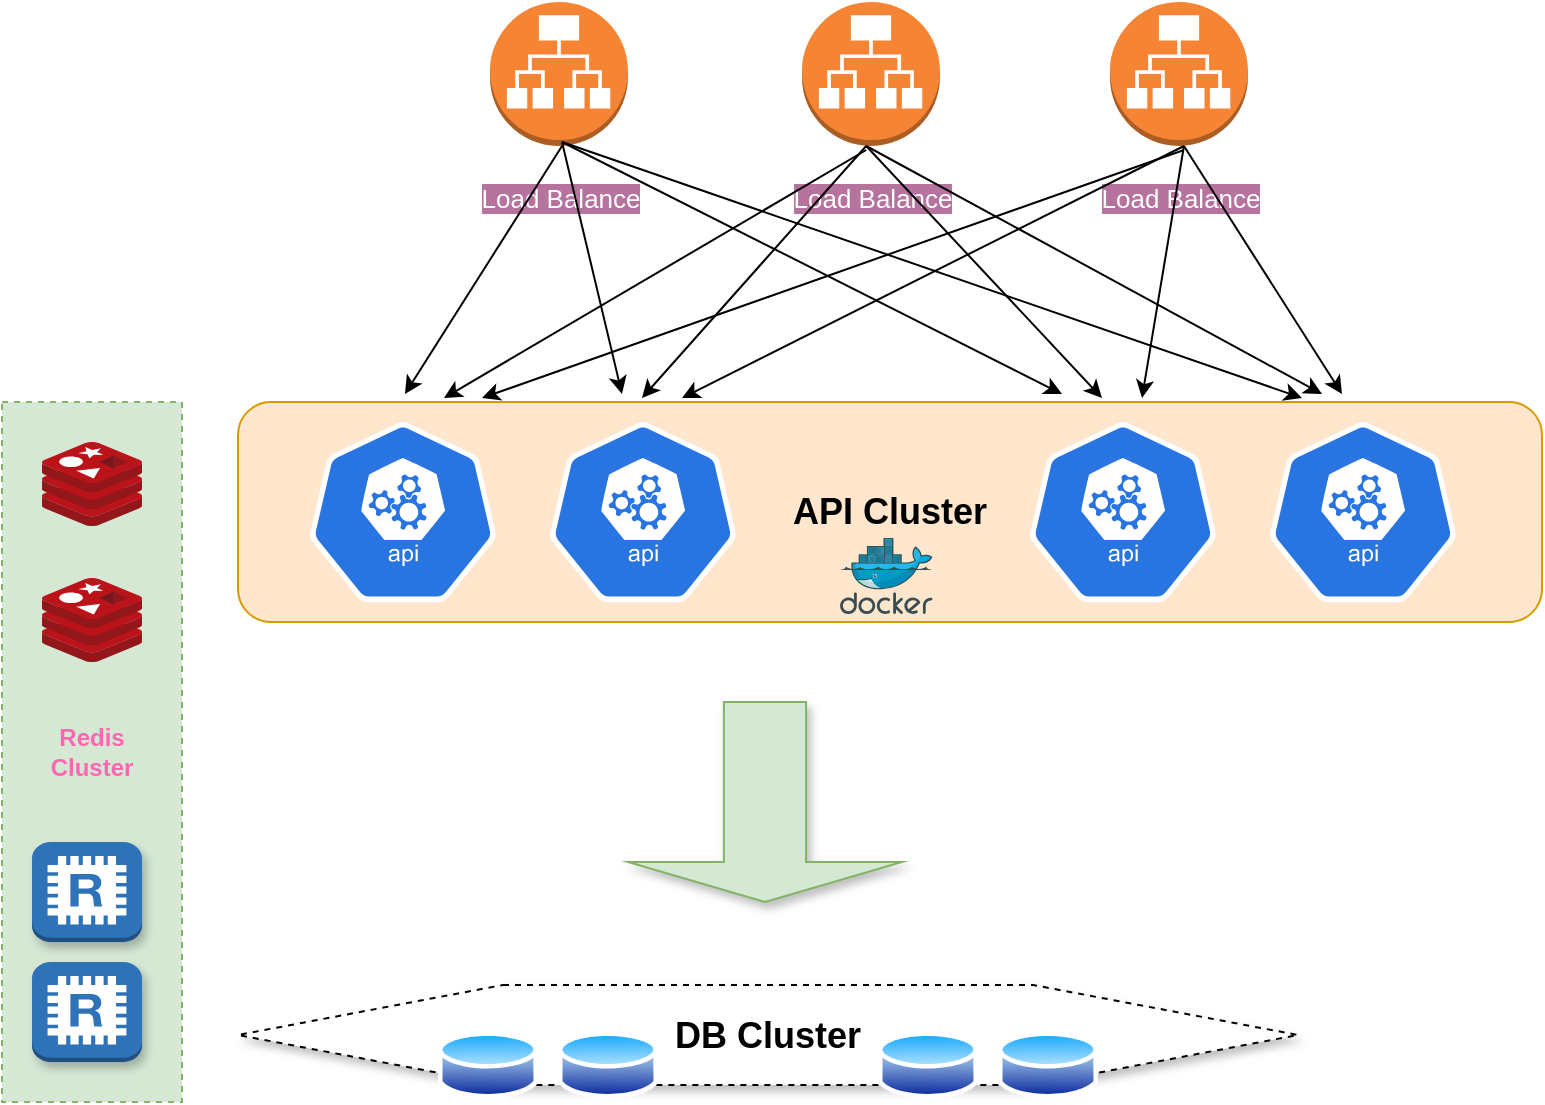 <mxfile version="12.9.14" type="github"><diagram id="LpMn-EvCyoszVaJh1K58" name="第 1 页"><mxGraphModel dx="2646" dy="1130" grid="1" gridSize="10" guides="1" tooltips="1" connect="1" arrows="1" fold="1" page="1" pageScale="1" pageWidth="827" pageHeight="1169" math="0" shadow="0"><root><mxCell id="0"/><mxCell id="1" parent="0"/><mxCell id="JfeXvmhw4_hOKBL46dwo-2" value="&lt;pre&gt;&lt;span style=&quot;font-family: &amp;#34;arial&amp;#34; ; font-size: 13px ; font-weight: 400 ; background-color: rgb(181 , 115 , 157)&quot;&gt;&lt;font color=&quot;#ffffff&quot;&gt;Load Balance&lt;/font&gt;&lt;/span&gt;&lt;/pre&gt;" style="outlineConnect=0;dashed=0;verticalLabelPosition=bottom;verticalAlign=top;align=center;html=1;shape=mxgraph.aws3.application_load_balancer;fillColor=#F58534;gradientColor=none;" vertex="1" parent="1"><mxGeometry x="-169" y="100" width="69" height="72" as="geometry"/></mxCell><mxCell id="JfeXvmhw4_hOKBL46dwo-3" value="&lt;pre&gt;&lt;span style=&quot;font-family: &amp;#34;arial&amp;#34; ; font-size: 13px ; font-weight: 400 ; background-color: rgb(181 , 115 , 157)&quot;&gt;&lt;font color=&quot;#ffffff&quot;&gt;Load Balance&lt;/font&gt;&lt;/span&gt;&lt;/pre&gt;" style="outlineConnect=0;dashed=0;verticalLabelPosition=bottom;verticalAlign=top;align=center;html=1;shape=mxgraph.aws3.application_load_balancer;fillColor=#F58534;gradientColor=none;" vertex="1" parent="1"><mxGeometry x="-13" y="100" width="69" height="72" as="geometry"/></mxCell><mxCell id="JfeXvmhw4_hOKBL46dwo-4" value="&lt;pre&gt;&lt;span style=&quot;font-family: &amp;#34;arial&amp;#34; ; font-size: 13px ; font-weight: 400 ; background-color: rgb(181 , 115 , 157)&quot;&gt;&lt;font color=&quot;#ffffff&quot;&gt;Load Balance&lt;/font&gt;&lt;/span&gt;&lt;/pre&gt;" style="outlineConnect=0;dashed=0;verticalLabelPosition=bottom;verticalAlign=top;align=center;html=1;shape=mxgraph.aws3.application_load_balancer;fillColor=#F58534;gradientColor=none;" vertex="1" parent="1"><mxGeometry x="141" y="100" width="69" height="72" as="geometry"/></mxCell><mxCell id="JfeXvmhw4_hOKBL46dwo-16" value="&lt;h2&gt;API Cluster&lt;/h2&gt;" style="rounded=1;whiteSpace=wrap;html=1;fillColor=#ffe6cc;strokeColor=#d79b00;align=center;" vertex="1" parent="1"><mxGeometry x="-295" y="300" width="652" height="110" as="geometry"/></mxCell><mxCell id="JfeXvmhw4_hOKBL46dwo-17" value="" style="html=1;dashed=0;whitespace=wrap;fillColor=#2875E2;strokeColor=#ffffff;points=[[0.005,0.63,0],[0.1,0.2,0],[0.9,0.2,0],[0.5,0,0],[0.995,0.63,0],[0.72,0.99,0],[0.5,1,0],[0.28,0.99,0]];shape=mxgraph.kubernetes.icon;prIcon=api" vertex="1" parent="1"><mxGeometry x="-283" y="310" width="141" height="90" as="geometry"/></mxCell><mxCell id="JfeXvmhw4_hOKBL46dwo-18" value="" style="html=1;dashed=0;whitespace=wrap;fillColor=#2875E2;strokeColor=#ffffff;points=[[0.005,0.63,0],[0.1,0.2,0],[0.9,0.2,0],[0.5,0,0],[0.995,0.63,0],[0.72,0.99,0],[0.5,1,0],[0.28,0.99,0]];shape=mxgraph.kubernetes.icon;prIcon=api" vertex="1" parent="1"><mxGeometry x="-163" y="310" width="141" height="90" as="geometry"/></mxCell><mxCell id="JfeXvmhw4_hOKBL46dwo-19" value="" style="html=1;dashed=0;whitespace=wrap;fillColor=#2875E2;strokeColor=#ffffff;points=[[0.005,0.63,0],[0.1,0.2,0],[0.9,0.2,0],[0.5,0,0],[0.995,0.63,0],[0.72,0.99,0],[0.5,1,0],[0.28,0.99,0]];shape=mxgraph.kubernetes.icon;prIcon=api" vertex="1" parent="1"><mxGeometry x="77" y="310" width="141" height="90" as="geometry"/></mxCell><mxCell id="JfeXvmhw4_hOKBL46dwo-20" value="" style="html=1;dashed=0;whitespace=wrap;fillColor=#2875E2;strokeColor=#ffffff;points=[[0.005,0.63,0],[0.1,0.2,0],[0.9,0.2,0],[0.5,0,0],[0.995,0.63,0],[0.72,0.99,0],[0.5,1,0],[0.28,0.99,0]];shape=mxgraph.kubernetes.icon;prIcon=api" vertex="1" parent="1"><mxGeometry x="197" y="310" width="141" height="90" as="geometry"/></mxCell><mxCell id="JfeXvmhw4_hOKBL46dwo-27" value="" style="endArrow=classic;html=1;" edge="1" parent="1"><mxGeometry width="50" height="50" relative="1" as="geometry"><mxPoint x="-133" y="170" as="sourcePoint"/><mxPoint x="-103" y="296" as="targetPoint"/></mxGeometry></mxCell><mxCell id="JfeXvmhw4_hOKBL46dwo-28" value="" style="endArrow=classic;html=1;entryX=0.128;entryY=-0.036;entryDx=0;entryDy=0;entryPerimeter=0;" edge="1" parent="1" target="JfeXvmhw4_hOKBL46dwo-16"><mxGeometry width="50" height="50" relative="1" as="geometry"><mxPoint x="-133.003" y="172" as="sourcePoint"/><mxPoint x="-103.348" y="296.04" as="targetPoint"/></mxGeometry></mxCell><mxCell id="JfeXvmhw4_hOKBL46dwo-29" value="" style="endArrow=classic;html=1;" edge="1" parent="1"><mxGeometry width="50" height="50" relative="1" as="geometry"><mxPoint x="-133" y="170" as="sourcePoint"/><mxPoint x="117" y="296" as="targetPoint"/></mxGeometry></mxCell><mxCell id="JfeXvmhw4_hOKBL46dwo-30" value="" style="endArrow=classic;html=1;" edge="1" parent="1"><mxGeometry width="50" height="50" relative="1" as="geometry"><mxPoint x="-133" y="170" as="sourcePoint"/><mxPoint x="237" y="298" as="targetPoint"/></mxGeometry></mxCell><mxCell id="JfeXvmhw4_hOKBL46dwo-31" value="" style="endArrow=classic;html=1;" edge="1" parent="1"><mxGeometry width="50" height="50" relative="1" as="geometry"><mxPoint x="19.1" y="172" as="sourcePoint"/><mxPoint x="-93" y="298" as="targetPoint"/></mxGeometry></mxCell><mxCell id="JfeXvmhw4_hOKBL46dwo-32" value="" style="endArrow=classic;html=1;entryX=0.158;entryY=-0.018;entryDx=0;entryDy=0;entryPerimeter=0;" edge="1" parent="1" target="JfeXvmhw4_hOKBL46dwo-16"><mxGeometry width="50" height="50" relative="1" as="geometry"><mxPoint x="19.097" y="174" as="sourcePoint"/><mxPoint x="-203" y="290" as="targetPoint"/></mxGeometry></mxCell><mxCell id="JfeXvmhw4_hOKBL46dwo-33" value="" style="endArrow=classic;html=1;" edge="1" parent="1"><mxGeometry width="50" height="50" relative="1" as="geometry"><mxPoint x="19.1" y="172" as="sourcePoint"/><mxPoint x="137" y="298" as="targetPoint"/></mxGeometry></mxCell><mxCell id="JfeXvmhw4_hOKBL46dwo-34" value="" style="endArrow=classic;html=1;" edge="1" parent="1"><mxGeometry width="50" height="50" relative="1" as="geometry"><mxPoint x="19.1" y="172" as="sourcePoint"/><mxPoint x="247" y="296" as="targetPoint"/></mxGeometry></mxCell><mxCell id="JfeXvmhw4_hOKBL46dwo-39" value="" style="endArrow=classic;html=1;" edge="1" parent="1"><mxGeometry width="50" height="50" relative="1" as="geometry"><mxPoint x="177.98" y="172" as="sourcePoint"/><mxPoint x="-73" y="298" as="targetPoint"/></mxGeometry></mxCell><mxCell id="JfeXvmhw4_hOKBL46dwo-40" value="" style="endArrow=classic;html=1;" edge="1" parent="1"><mxGeometry width="50" height="50" relative="1" as="geometry"><mxPoint x="177.977" y="174" as="sourcePoint"/><mxPoint x="-173" y="298" as="targetPoint"/></mxGeometry></mxCell><mxCell id="JfeXvmhw4_hOKBL46dwo-41" value="" style="endArrow=classic;html=1;" edge="1" parent="1"><mxGeometry width="50" height="50" relative="1" as="geometry"><mxPoint x="177.98" y="172" as="sourcePoint"/><mxPoint x="157" y="298" as="targetPoint"/></mxGeometry></mxCell><mxCell id="JfeXvmhw4_hOKBL46dwo-42" value="" style="endArrow=classic;html=1;" edge="1" parent="1"><mxGeometry width="50" height="50" relative="1" as="geometry"><mxPoint x="177.98" y="172" as="sourcePoint"/><mxPoint x="257" y="296" as="targetPoint"/></mxGeometry></mxCell><mxCell id="JfeXvmhw4_hOKBL46dwo-52" value="&lt;h2&gt;&lt;b&gt;DB Cluster&lt;/b&gt;&lt;/h2&gt;" style="shape=hexagon;perimeter=hexagonPerimeter2;whiteSpace=wrap;html=1;rounded=0;dashed=1;shadow=1;" vertex="1" parent="1"><mxGeometry x="-295" y="591.5" width="530" height="50" as="geometry"/></mxCell><mxCell id="JfeXvmhw4_hOKBL46dwo-56" value="" style="aspect=fixed;perimeter=ellipsePerimeter;html=1;align=center;shadow=0;dashed=0;spacingTop=3;image;image=img/lib/active_directory/database.svg;rounded=1;" vertex="1" parent="1"><mxGeometry x="-135" y="613" width="50" height="37" as="geometry"/></mxCell><mxCell id="JfeXvmhw4_hOKBL46dwo-57" value="" style="aspect=fixed;perimeter=ellipsePerimeter;html=1;align=center;shadow=0;dashed=0;spacingTop=3;image;image=img/lib/active_directory/database.svg;rounded=1;" vertex="1" parent="1"><mxGeometry x="-195" y="613" width="50" height="37" as="geometry"/></mxCell><mxCell id="JfeXvmhw4_hOKBL46dwo-58" value="" style="aspect=fixed;perimeter=ellipsePerimeter;html=1;align=center;shadow=0;dashed=0;spacingTop=3;image;image=img/lib/active_directory/database.svg;rounded=1;" vertex="1" parent="1"><mxGeometry x="25" y="613" width="50" height="37" as="geometry"/></mxCell><mxCell id="JfeXvmhw4_hOKBL46dwo-59" value="" style="aspect=fixed;perimeter=ellipsePerimeter;html=1;align=center;shadow=0;dashed=0;spacingTop=3;image;image=img/lib/active_directory/database.svg;rounded=1;" vertex="1" parent="1"><mxGeometry x="85" y="613" width="50" height="37" as="geometry"/></mxCell><mxCell id="JfeXvmhw4_hOKBL46dwo-66" value="" style="shape=singleArrow;direction=south;whiteSpace=wrap;html=1;rounded=0;fillColor=#d5e8d4;strokeColor=#82b366;strokeWidth=1;shadow=1;comic=0;" vertex="1" parent="1"><mxGeometry x="-100" y="450" width="137" height="100" as="geometry"/></mxCell><mxCell id="JfeXvmhw4_hOKBL46dwo-72" value="&lt;b&gt;&lt;font color=&quot;#ff66b3&quot;&gt;Redis&lt;br&gt;Cluster&lt;/font&gt;&lt;/b&gt;" style="rounded=0;whiteSpace=wrap;html=1;shadow=0;comic=0;strokeWidth=1;dashed=1;glass=0;fillColor=#d5e8d4;strokeColor=#82b366;" vertex="1" parent="1"><mxGeometry x="-413" y="300" width="90" height="350" as="geometry"/></mxCell><mxCell id="JfeXvmhw4_hOKBL46dwo-74" value="" style="outlineConnect=0;dashed=0;verticalLabelPosition=bottom;verticalAlign=top;align=center;html=1;shape=mxgraph.aws3.redis;fillColor=#2E73B8;gradientColor=none;rounded=0;shadow=1;comic=0;strokeWidth=1;" vertex="1" parent="1"><mxGeometry x="-398" y="520" width="55" height="50" as="geometry"/></mxCell><mxCell id="JfeXvmhw4_hOKBL46dwo-75" value="" style="outlineConnect=0;dashed=0;verticalLabelPosition=bottom;verticalAlign=top;align=center;html=1;shape=mxgraph.aws3.redis;fillColor=#2E73B8;gradientColor=none;rounded=0;shadow=1;comic=0;strokeWidth=1;" vertex="1" parent="1"><mxGeometry x="-398" y="580" width="55" height="50" as="geometry"/></mxCell><mxCell id="JfeXvmhw4_hOKBL46dwo-76" value="" style="aspect=fixed;html=1;points=[];align=center;image;fontSize=12;image=img/lib/mscae/Cache_Redis_Product.svg;rounded=0;shadow=0;glass=0;dashed=1;comic=0;strokeWidth=1;" vertex="1" parent="1"><mxGeometry x="-393" y="388" width="50" height="42" as="geometry"/></mxCell><mxCell id="JfeXvmhw4_hOKBL46dwo-77" value="" style="aspect=fixed;html=1;points=[];align=center;image;fontSize=12;image=img/lib/mscae/Cache_Redis_Product.svg;rounded=0;shadow=0;glass=0;dashed=1;comic=0;strokeWidth=1;" vertex="1" parent="1"><mxGeometry x="-393" y="320" width="50" height="42" as="geometry"/></mxCell><mxCell id="JfeXvmhw4_hOKBL46dwo-79" value="" style="aspect=fixed;html=1;points=[];align=center;image;fontSize=12;image=img/lib/mscae/Docker.svg;rounded=0;shadow=0;glass=0;dashed=1;comic=0;strokeWidth=1;" vertex="1" parent="1"><mxGeometry x="6" y="368" width="46.34" height="38" as="geometry"/></mxCell></root></mxGraphModel></diagram></mxfile>